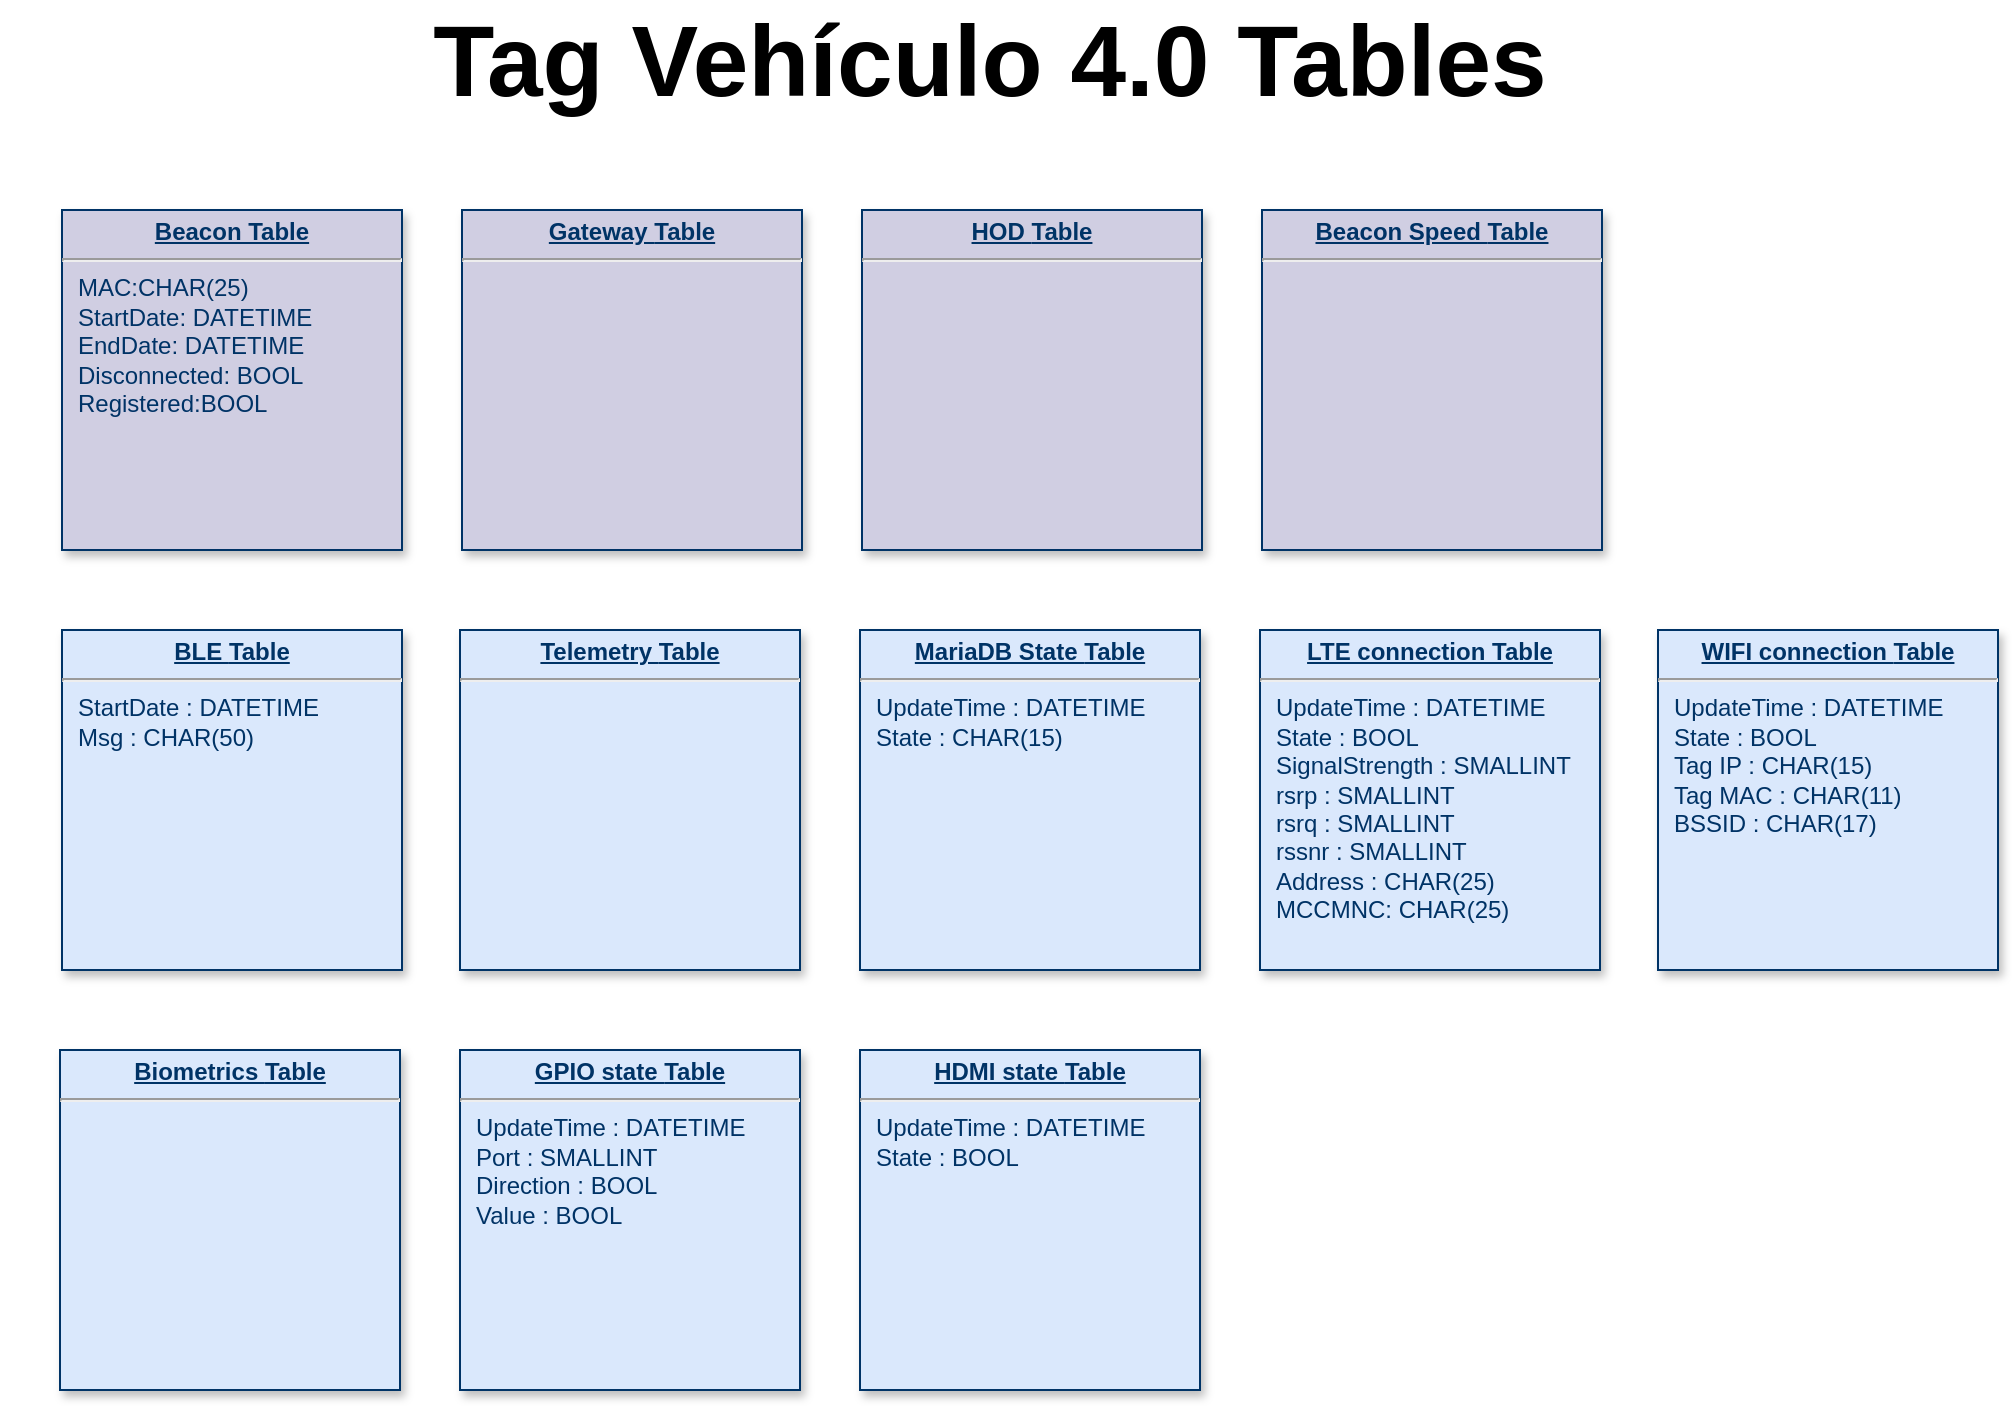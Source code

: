 <mxfile version="24.7.7">
  <diagram name="Page-1" id="efa7a0a1-bf9b-a30e-e6df-94a7791c09e9">
    <mxGraphModel dx="-165" dy="480" grid="1" gridSize="10" guides="1" tooltips="1" connect="1" arrows="1" fold="1" page="1" pageScale="1" pageWidth="1169" pageHeight="827" background="none" math="0" shadow="0">
      <root>
        <mxCell id="0" />
        <mxCell id="1" parent="0" />
        <mxCell id="35" value="&lt;p style=&quot;margin: 0px; margin-top: 4px; text-align: center; text-decoration: underline;&quot;&gt;&lt;b&gt;BLE&amp;nbsp;&lt;/b&gt;&lt;b style=&quot;background-color: initial;&quot;&gt;Table&lt;/b&gt;&lt;/p&gt;&lt;hr&gt;&lt;p style=&quot;margin: 0px; margin-left: 8px;&quot;&gt;StartDate : DATETIME&lt;/p&gt;&lt;p style=&quot;margin: 0px; margin-left: 8px;&quot;&gt;Msg : CHAR(50)&lt;/p&gt;" style="verticalAlign=top;align=left;overflow=fill;fontSize=12;fontFamily=Helvetica;html=1;strokeColor=#003366;shadow=1;fillColor=#DAE8FC;fontColor=#003366" parent="1" vertex="1">
          <mxGeometry x="1311" y="378" width="170" height="170" as="geometry" />
        </mxCell>
        <mxCell id="i4oSQRnACETnBW8MNj1o-115" value="&lt;p style=&quot;margin: 0px; margin-top: 4px; text-align: center; text-decoration: underline;&quot;&gt;&lt;b&gt;Beacon Table&lt;/b&gt;&lt;/p&gt;&lt;hr&gt;&lt;p style=&quot;margin: 0px; margin-left: 8px;&quot;&gt;MAC:CHAR(25)&lt;/p&gt;&lt;p style=&quot;margin: 0px; margin-left: 8px;&quot;&gt;StartDate: DATETIME&lt;/p&gt;&lt;p style=&quot;margin: 0px; margin-left: 8px;&quot;&gt;EndDate: DATETIME&lt;/p&gt;&lt;p style=&quot;margin: 0px; margin-left: 8px;&quot;&gt;Disconnected: BOOL&lt;/p&gt;&lt;p style=&quot;margin: 0px; margin-left: 8px;&quot;&gt;Registered:BOOL&lt;/p&gt;" style="verticalAlign=top;align=left;overflow=fill;fontSize=12;fontFamily=Helvetica;html=1;strokeColor=#003366;shadow=1;fillColor=#D0CEE2;fontColor=#003366" parent="1" vertex="1">
          <mxGeometry x="1311" y="168" width="170" height="170" as="geometry" />
        </mxCell>
        <mxCell id="i4oSQRnACETnBW8MNj1o-117" value="&lt;p style=&quot;margin: 0px; margin-top: 4px; text-align: center; text-decoration: underline;&quot;&gt;&lt;b&gt;Gateway&amp;nbsp;&lt;/b&gt;&lt;b style=&quot;background-color: initial;&quot;&gt;Table&lt;/b&gt;&lt;/p&gt;&lt;hr&gt;&lt;p style=&quot;margin: 0px; margin-left: 8px;&quot;&gt;&lt;br&gt;&lt;/p&gt;" style="verticalAlign=top;align=left;overflow=fill;fontSize=12;fontFamily=Helvetica;html=1;strokeColor=#003366;shadow=1;fillColor=#D0CEE2;fontColor=#003366" parent="1" vertex="1">
          <mxGeometry x="1511" y="168" width="170" height="170" as="geometry" />
        </mxCell>
        <mxCell id="i4oSQRnACETnBW8MNj1o-118" value="&lt;p style=&quot;margin: 0px; margin-top: 4px; text-align: center; text-decoration: underline;&quot;&gt;&lt;b&gt;HOD&amp;nbsp;&lt;/b&gt;&lt;b style=&quot;background-color: initial;&quot;&gt;Table&lt;/b&gt;&lt;/p&gt;&lt;hr&gt;&lt;p style=&quot;margin: 0px; margin-left: 8px;&quot;&gt;&lt;br&gt;&lt;/p&gt;" style="verticalAlign=top;align=left;overflow=fill;fontSize=12;fontFamily=Helvetica;html=1;strokeColor=#003366;shadow=1;fillColor=#D0CEE2;fontColor=#003366" parent="1" vertex="1">
          <mxGeometry x="1711" y="168" width="170" height="170" as="geometry" />
        </mxCell>
        <mxCell id="i4oSQRnACETnBW8MNj1o-119" value="&lt;p style=&quot;margin: 0px; margin-top: 4px; text-align: center; text-decoration: underline;&quot;&gt;&lt;b&gt;Beacon Speed&amp;nbsp;&lt;/b&gt;&lt;b style=&quot;background-color: initial;&quot;&gt;Table&lt;/b&gt;&lt;/p&gt;&lt;hr&gt;&lt;p style=&quot;margin: 0px; margin-left: 8px;&quot;&gt;&lt;br&gt;&lt;/p&gt;" style="verticalAlign=top;align=left;overflow=fill;fontSize=12;fontFamily=Helvetica;html=1;strokeColor=#003366;shadow=1;fillColor=#D0CEE2;fontColor=#003366" parent="1" vertex="1">
          <mxGeometry x="1911" y="168" width="170" height="170" as="geometry" />
        </mxCell>
        <mxCell id="i4oSQRnACETnBW8MNj1o-122" value="&lt;p style=&quot;margin: 0px; margin-top: 4px; text-align: center; text-decoration: underline;&quot;&gt;&lt;b&gt;GPIO state&amp;nbsp;&lt;/b&gt;&lt;b style=&quot;background-color: initial;&quot;&gt;Table&lt;/b&gt;&lt;/p&gt;&lt;hr&gt;&lt;p style=&quot;margin: 0px; margin-left: 8px;&quot;&gt;UpdateTime : DATETIME&lt;br&gt;&lt;/p&gt;&lt;p style=&quot;margin: 0px; margin-left: 8px;&quot;&gt;Port : SMALLINT&lt;/p&gt;&lt;p style=&quot;margin: 0px; margin-left: 8px;&quot;&gt;Direction : BOOL&lt;/p&gt;&lt;p style=&quot;margin: 0px; margin-left: 8px;&quot;&gt;Value : BOOL&lt;/p&gt;" style="verticalAlign=top;align=left;overflow=fill;fontSize=12;fontFamily=Helvetica;html=1;strokeColor=#003366;shadow=1;fillColor=#DAE8FC;fontColor=#003366" parent="1" vertex="1">
          <mxGeometry x="1510" y="588" width="170" height="170" as="geometry" />
        </mxCell>
        <mxCell id="i4oSQRnACETnBW8MNj1o-123" value="&lt;p style=&quot;margin: 0px; margin-top: 4px; text-align: center; text-decoration: underline;&quot;&gt;&lt;b&gt;HDMI state&amp;nbsp;&lt;/b&gt;&lt;b style=&quot;background-color: initial;&quot;&gt;Table&lt;/b&gt;&lt;/p&gt;&lt;hr&gt;&lt;p style=&quot;margin: 0px 0px 0px 8px;&quot;&gt;UpdateTime : DATETIME&lt;/p&gt;&lt;p style=&quot;margin: 0px 0px 0px 8px;&quot;&gt;State : BOOL&lt;/p&gt;&lt;p style=&quot;margin: 0px 0px 0px 8px;&quot;&gt;&lt;br&gt;&lt;/p&gt;" style="verticalAlign=top;align=left;overflow=fill;fontSize=12;fontFamily=Helvetica;html=1;strokeColor=#003366;shadow=1;fillColor=#DAE8FC;fontColor=#003366" parent="1" vertex="1">
          <mxGeometry x="1710" y="588" width="170" height="170" as="geometry" />
        </mxCell>
        <mxCell id="i4oSQRnACETnBW8MNj1o-124" value="&lt;p style=&quot;margin: 0px; margin-top: 4px; text-align: center; text-decoration: underline;&quot;&gt;&lt;b&gt;Telemetry&amp;nbsp;&lt;/b&gt;&lt;b style=&quot;background-color: initial;&quot;&gt;Table&lt;/b&gt;&lt;/p&gt;&lt;hr&gt;&lt;p style=&quot;margin: 0px; margin-left: 8px;&quot;&gt;&lt;br&gt;&lt;/p&gt;" style="verticalAlign=top;align=left;overflow=fill;fontSize=12;fontFamily=Helvetica;html=1;strokeColor=#003366;shadow=1;fillColor=#DAE8FC;fontColor=#003366" parent="1" vertex="1">
          <mxGeometry x="1510" y="378" width="170" height="170" as="geometry" />
        </mxCell>
        <mxCell id="i4oSQRnACETnBW8MNj1o-125" value="&lt;p style=&quot;margin: 0px; margin-top: 4px; text-align: center; text-decoration: underline;&quot;&gt;&lt;b&gt;LTE connection&amp;nbsp;&lt;/b&gt;&lt;b style=&quot;background-color: initial;&quot;&gt;Table&lt;/b&gt;&lt;/p&gt;&lt;hr&gt;&lt;p style=&quot;margin: 0px; margin-left: 8px;&quot;&gt;UpdateTime : DATETIME&lt;br&gt;&lt;/p&gt;&lt;p style=&quot;margin: 0px; margin-left: 8px;&quot;&gt;State : BOOL&lt;/p&gt;&lt;p style=&quot;margin: 0px; margin-left: 8px;&quot;&gt;SignalStrength : SMALLINT&lt;/p&gt;&lt;p style=&quot;margin: 0px; margin-left: 8px;&quot;&gt;rsrp : SMALLINT&lt;/p&gt;&lt;p style=&quot;margin: 0px; margin-left: 8px;&quot;&gt;rsrq : SMALLINT&lt;/p&gt;&lt;p style=&quot;margin: 0px; margin-left: 8px;&quot;&gt;rssnr : SMALLINT&lt;/p&gt;&lt;p style=&quot;margin: 0px; margin-left: 8px;&quot;&gt;Address : CHAR(25)&amp;nbsp;&lt;/p&gt;&lt;p style=&quot;margin: 0px; margin-left: 8px;&quot;&gt;MCCMNC: CHAR(25)&lt;/p&gt;" style="verticalAlign=top;align=left;overflow=fill;fontSize=12;fontFamily=Helvetica;html=1;strokeColor=#003366;shadow=1;fillColor=#DAE8FC;fontColor=#003366" parent="1" vertex="1">
          <mxGeometry x="1910" y="378" width="170" height="170" as="geometry" />
        </mxCell>
        <mxCell id="i4oSQRnACETnBW8MNj1o-126" value="&lt;p style=&quot;margin: 0px; margin-top: 4px; text-align: center; text-decoration: underline;&quot;&gt;&lt;b&gt;Biometrics&amp;nbsp;&lt;/b&gt;&lt;b style=&quot;background-color: initial;&quot;&gt;Table&lt;/b&gt;&lt;/p&gt;&lt;hr&gt;&lt;p style=&quot;margin: 0px; margin-left: 8px;&quot;&gt;&lt;br&gt;&lt;/p&gt;" style="verticalAlign=top;align=left;overflow=fill;fontSize=12;fontFamily=Helvetica;html=1;strokeColor=#003366;shadow=1;fillColor=#DAE8FC;fontColor=#003366" parent="1" vertex="1">
          <mxGeometry x="1310" y="588" width="170" height="170" as="geometry" />
        </mxCell>
        <mxCell id="i4oSQRnACETnBW8MNj1o-127" value="&lt;p style=&quot;margin: 0px; margin-top: 4px; text-align: center; text-decoration: underline;&quot;&gt;&lt;b&gt;MariaDB State&amp;nbsp;&lt;/b&gt;&lt;b style=&quot;background-color: initial;&quot;&gt;Table&lt;/b&gt;&lt;/p&gt;&lt;hr&gt;&lt;p style=&quot;margin: 0px 0px 0px 8px;&quot;&gt;UpdateTime : DATETIME&lt;/p&gt;&lt;p style=&quot;margin: 0px 0px 0px 8px;&quot;&gt;State : CHAR(15)&lt;/p&gt;&lt;p style=&quot;margin: 0px 0px 0px 8px;&quot;&gt;&lt;br&gt;&lt;/p&gt;" style="verticalAlign=top;align=left;overflow=fill;fontSize=12;fontFamily=Helvetica;html=1;strokeColor=#003366;shadow=1;fillColor=#DAE8FC;fontColor=#003366" parent="1" vertex="1">
          <mxGeometry x="1710" y="378" width="170" height="170" as="geometry" />
        </mxCell>
        <mxCell id="i4oSQRnACETnBW8MNj1o-128" value="&lt;p style=&quot;margin: 0px; margin-top: 4px; text-align: center; text-decoration: underline;&quot;&gt;&lt;b&gt;WIFI connection&amp;nbsp;&lt;/b&gt;&lt;b style=&quot;background-color: initial;&quot;&gt;Table&lt;/b&gt;&lt;/p&gt;&lt;hr&gt;&lt;p style=&quot;margin: 0px; margin-left: 8px;&quot;&gt;UpdateTime : DATETIME&lt;/p&gt;&lt;p style=&quot;margin: 0px; margin-left: 8px;&quot;&gt;State : BOOL&lt;/p&gt;&lt;p style=&quot;margin: 0px; margin-left: 8px;&quot;&gt;Tag IP :&amp;nbsp;&lt;span style=&quot;background-color: initial;&quot;&gt;CHAR(15)&lt;/span&gt;&lt;/p&gt;&lt;p style=&quot;margin: 0px; margin-left: 8px;&quot;&gt;Tag MAC : CHAR(11)&lt;/p&gt;&lt;p style=&quot;margin: 0px; margin-left: 8px;&quot;&gt;BSSID : CHAR(17)&lt;/p&gt;&lt;p style=&quot;margin: 0px; margin-left: 8px;&quot;&gt;&lt;br&gt;&lt;/p&gt;" style="verticalAlign=top;align=left;overflow=fill;fontSize=12;fontFamily=Helvetica;html=1;strokeColor=#003366;shadow=1;fillColor=#DAE8FC;fontColor=#003366;movable=1;resizable=1;rotatable=1;deletable=1;editable=1;locked=0;connectable=1;" parent="1" vertex="1">
          <mxGeometry x="2109" y="378" width="170" height="170" as="geometry" />
        </mxCell>
        <mxCell id="i4oSQRnACETnBW8MNj1o-130" value="Tag Vehículo 4.0 Tables" style="text;html=1;align=center;verticalAlign=middle;whiteSpace=wrap;rounded=0;fontSize=50;fontStyle=1" parent="1" vertex="1">
          <mxGeometry x="1280" y="68" width="990" height="50" as="geometry" />
        </mxCell>
      </root>
    </mxGraphModel>
  </diagram>
</mxfile>
